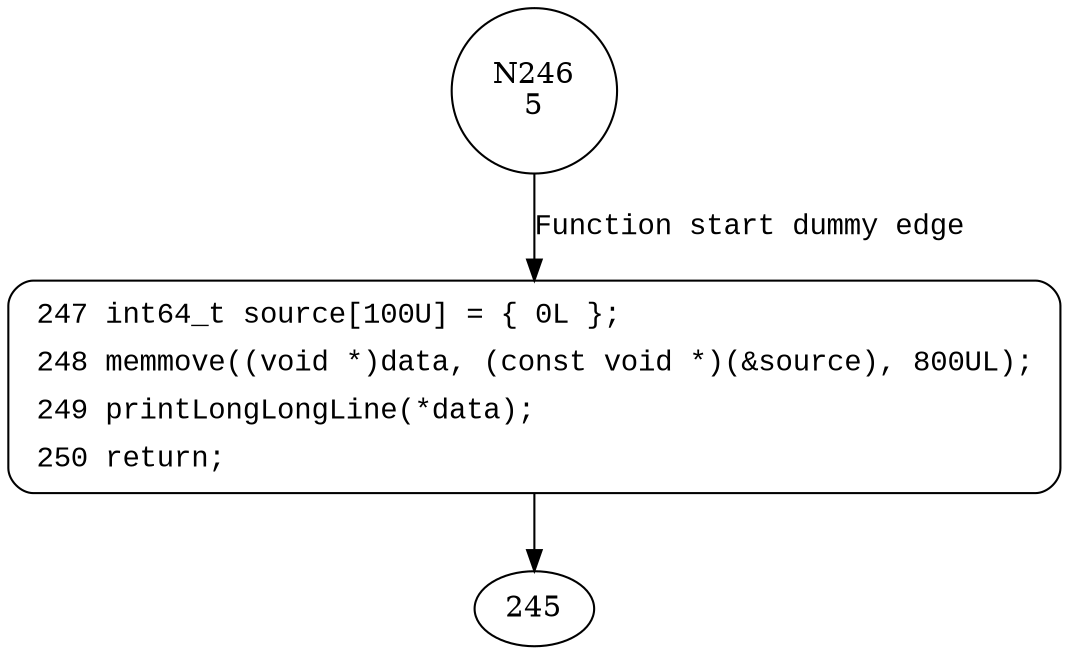 digraph CWE121_Stack_Based_Buffer_Overflow__CWE805_int64_t_alloca_memmove_51b_badSink {
246 [shape="circle" label="N246\n5"]
247 [shape="circle" label="N247\n4"]
247 [style="filled,bold" penwidth="1" fillcolor="white" fontname="Courier New" shape="Mrecord" label=<<table border="0" cellborder="0" cellpadding="3" bgcolor="white"><tr><td align="right">247</td><td align="left">int64_t source[100U] = &#123; 0L &#125;;</td></tr><tr><td align="right">248</td><td align="left">memmove((void *)data, (const void *)(&amp;source), 800UL);</td></tr><tr><td align="right">249</td><td align="left">printLongLongLine(*data);</td></tr><tr><td align="right">250</td><td align="left">return;</td></tr></table>>]
247 -> 245[label=""]
246 -> 247 [label="Function start dummy edge" fontname="Courier New"]
}